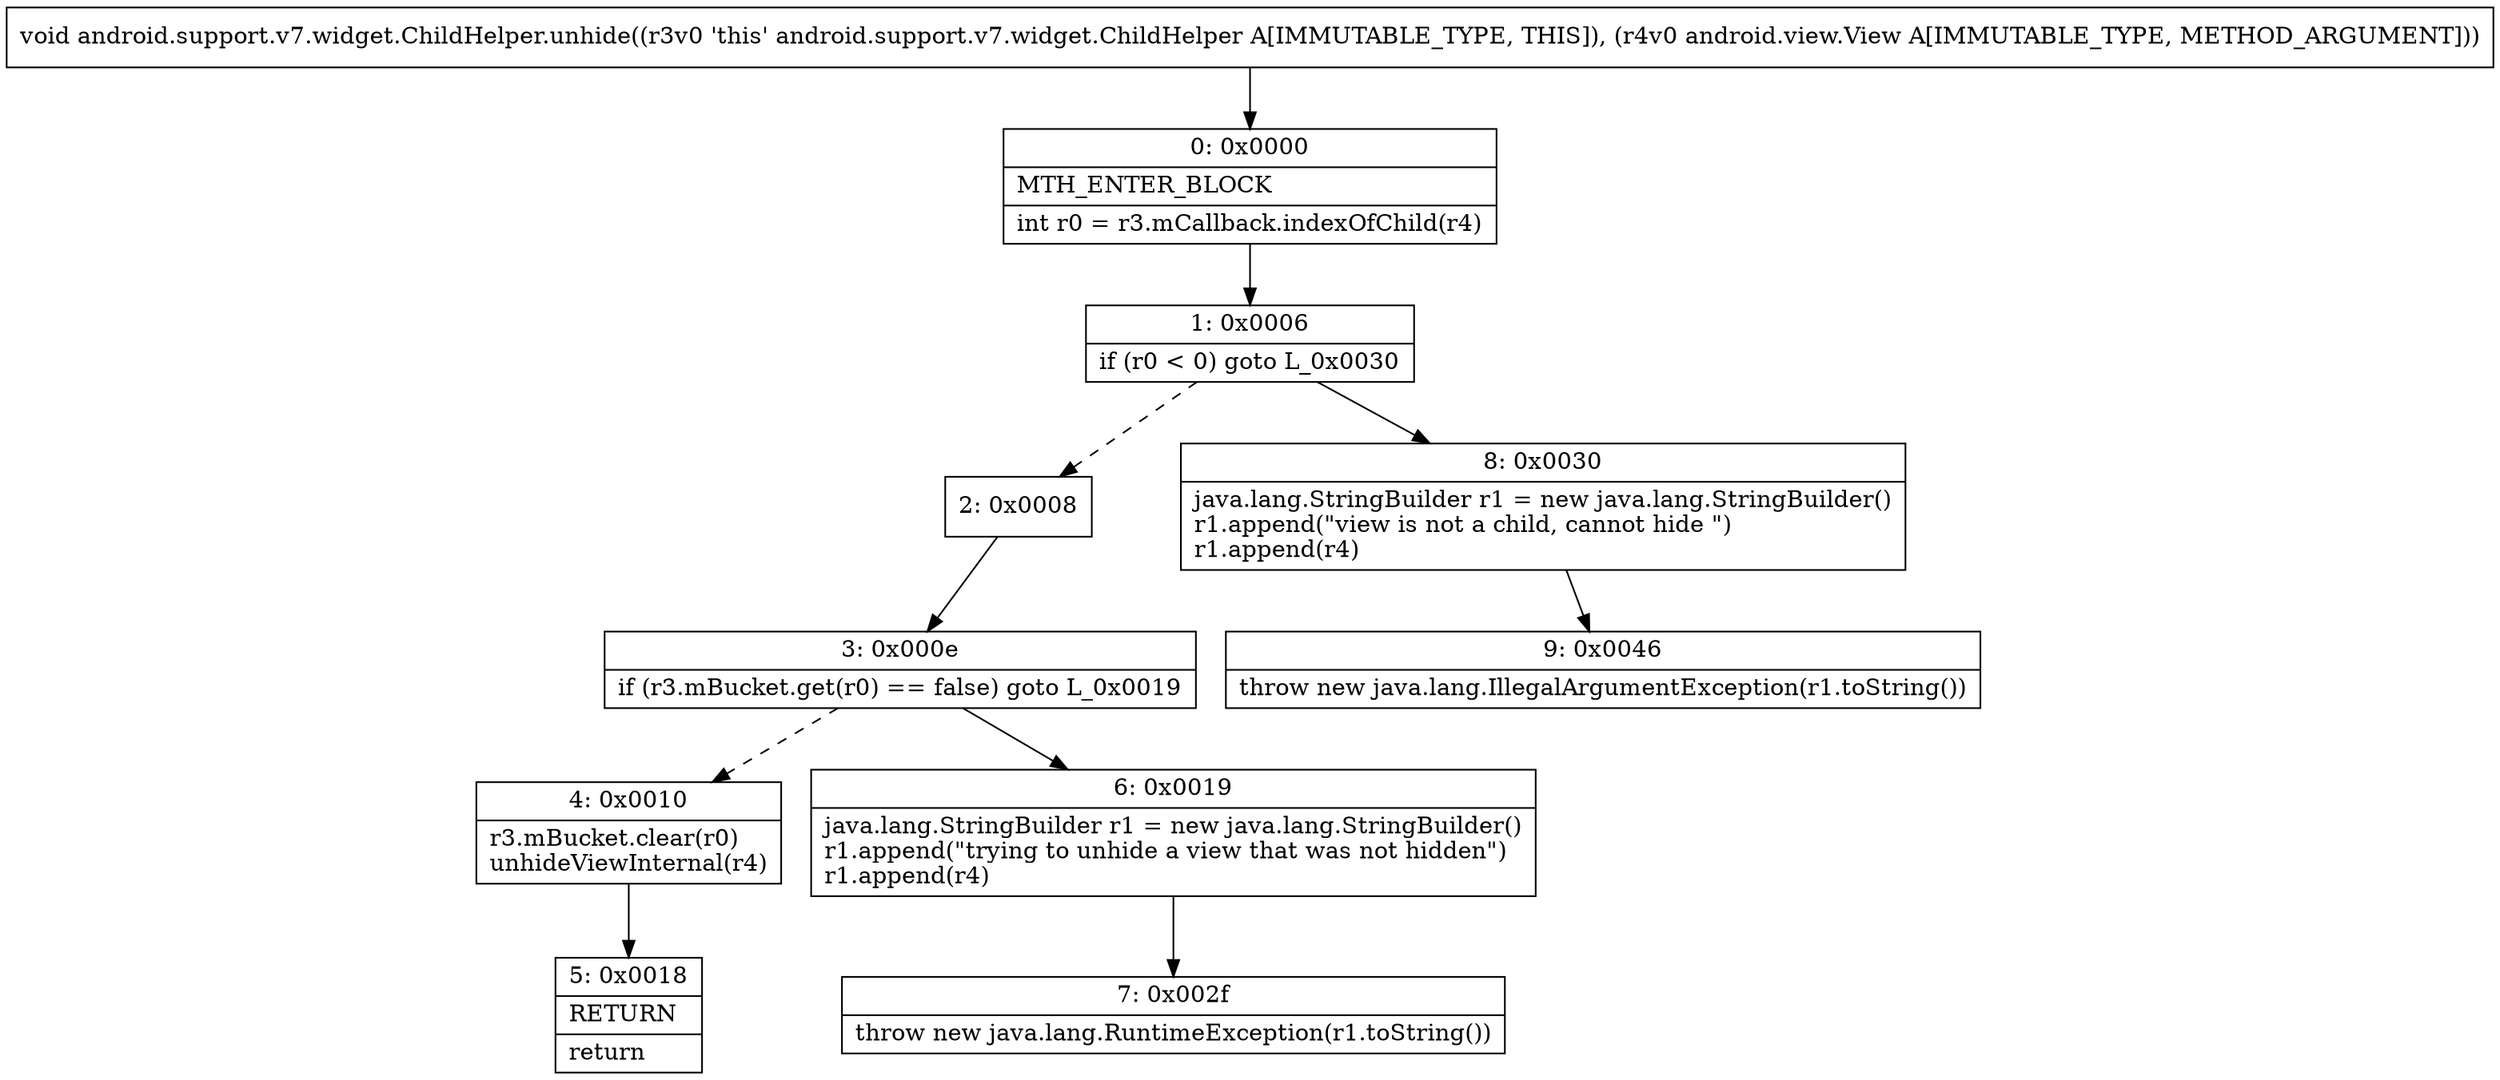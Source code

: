 digraph "CFG forandroid.support.v7.widget.ChildHelper.unhide(Landroid\/view\/View;)V" {
Node_0 [shape=record,label="{0\:\ 0x0000|MTH_ENTER_BLOCK\l|int r0 = r3.mCallback.indexOfChild(r4)\l}"];
Node_1 [shape=record,label="{1\:\ 0x0006|if (r0 \< 0) goto L_0x0030\l}"];
Node_2 [shape=record,label="{2\:\ 0x0008}"];
Node_3 [shape=record,label="{3\:\ 0x000e|if (r3.mBucket.get(r0) == false) goto L_0x0019\l}"];
Node_4 [shape=record,label="{4\:\ 0x0010|r3.mBucket.clear(r0)\lunhideViewInternal(r4)\l}"];
Node_5 [shape=record,label="{5\:\ 0x0018|RETURN\l|return\l}"];
Node_6 [shape=record,label="{6\:\ 0x0019|java.lang.StringBuilder r1 = new java.lang.StringBuilder()\lr1.append(\"trying to unhide a view that was not hidden\")\lr1.append(r4)\l}"];
Node_7 [shape=record,label="{7\:\ 0x002f|throw new java.lang.RuntimeException(r1.toString())\l}"];
Node_8 [shape=record,label="{8\:\ 0x0030|java.lang.StringBuilder r1 = new java.lang.StringBuilder()\lr1.append(\"view is not a child, cannot hide \")\lr1.append(r4)\l}"];
Node_9 [shape=record,label="{9\:\ 0x0046|throw new java.lang.IllegalArgumentException(r1.toString())\l}"];
MethodNode[shape=record,label="{void android.support.v7.widget.ChildHelper.unhide((r3v0 'this' android.support.v7.widget.ChildHelper A[IMMUTABLE_TYPE, THIS]), (r4v0 android.view.View A[IMMUTABLE_TYPE, METHOD_ARGUMENT])) }"];
MethodNode -> Node_0;
Node_0 -> Node_1;
Node_1 -> Node_2[style=dashed];
Node_1 -> Node_8;
Node_2 -> Node_3;
Node_3 -> Node_4[style=dashed];
Node_3 -> Node_6;
Node_4 -> Node_5;
Node_6 -> Node_7;
Node_8 -> Node_9;
}


